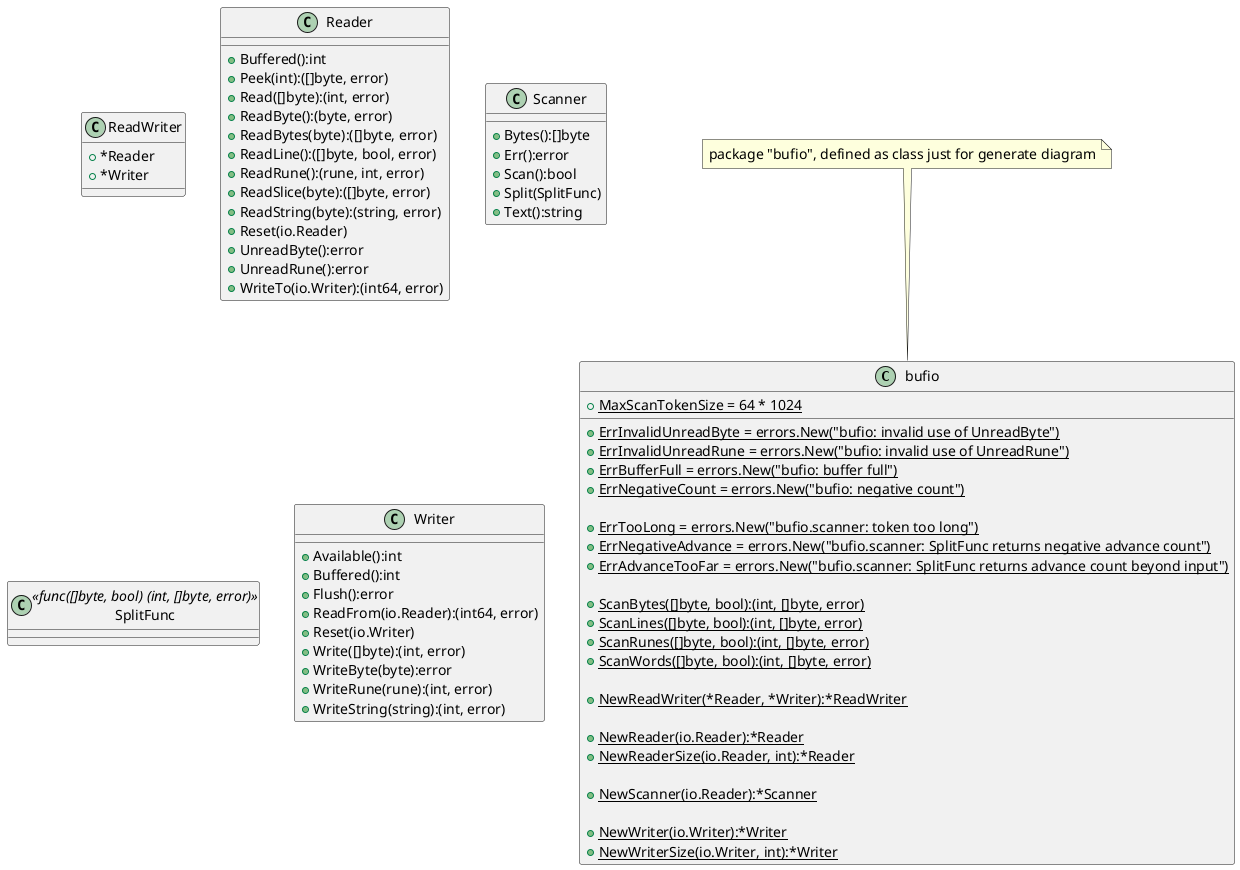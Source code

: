 @startuml
skinparam {
	defaultFontName Tohama
	defaultFontSize 14
}

class bufio {
	+{static} MaxScanTokenSize = 64 * 1024

	+{static} ErrInvalidUnreadByte = errors.New("bufio: invalid use of UnreadByte")
	+{static} ErrInvalidUnreadRune = errors.New("bufio: invalid use of UnreadRune")
	+{static} ErrBufferFull = errors.New("bufio: buffer full")
	+{static} ErrNegativeCount = errors.New("bufio: negative count")

	+{static} ErrTooLong = errors.New("bufio.scanner: token too long")
	+{static} ErrNegativeAdvance = errors.New("bufio.scanner: SplitFunc returns negative advance count")
	+{static} ErrAdvanceTooFar = errors.New("bufio.scanner: SplitFunc returns advance count beyond input")

	+{static} ScanBytes([]byte, bool):(int, []byte, error)
	+{static} ScanLines([]byte, bool):(int, []byte, error)
	+{static} ScanRunes([]byte, bool):(int, []byte, error)
	+{static} ScanWords([]byte, bool):(int, []byte, error)

	+{static} NewReadWriter(*Reader, *Writer):*ReadWriter
	
	+{static} NewReader(io.Reader):*Reader
	+{static} NewReaderSize(io.Reader, int):*Reader

	+{static} NewScanner(io.Reader):*Scanner

	+{static} NewWriter(io.Writer):*Writer
	+{static} NewWriterSize(io.Writer, int):*Writer
}

class ReadWriter {
	+*Reader
	+*Writer
}

class Reader {
	+Buffered():int
	+Peek(int):([]byte, error)
	+Read([]byte):(int, error)
	+ReadByte():(byte, error)
	+ReadBytes(byte):([]byte, error)
	+ReadLine():([]byte, bool, error)
	+ReadRune():(rune, int, error)
	+ReadSlice(byte):([]byte, error)
	+ReadString(byte):(string, error)
	+Reset(io.Reader)
	+UnreadByte():error
	+UnreadRune():error
	+WriteTo(io.Writer):(int64, error)
}

class Scanner {
	+Bytes():[]byte
	+Err():error
	+Scan():bool
	+Split(SplitFunc)
	+Text():string
}

class SplitFunc <<func([]byte, bool) (int, []byte, error)>> {
	
}

class Writer {
	+Available():int
	+Buffered():int
	+Flush():error
	+ReadFrom(io.Reader):(int64, error)
	+Reset(io.Writer)
	+Write([]byte):(int, error)
	+WriteByte(byte):error
	+WriteRune(rune):(int, error)
	+WriteString(string):(int, error)
}

note top of bufio: package "bufio", defined as class just for generate diagram

@enduml
